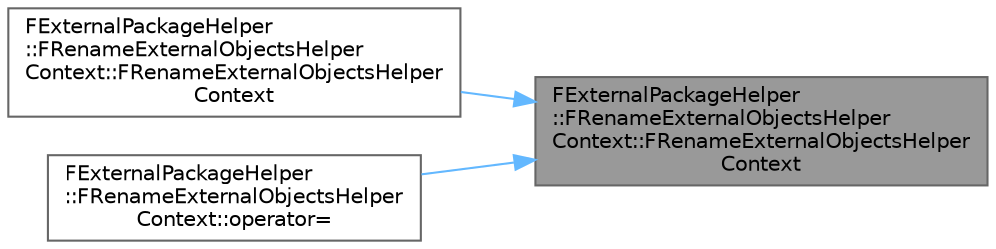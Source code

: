 digraph "FExternalPackageHelper::FRenameExternalObjectsHelperContext::FRenameExternalObjectsHelperContext"
{
 // INTERACTIVE_SVG=YES
 // LATEX_PDF_SIZE
  bgcolor="transparent";
  edge [fontname=Helvetica,fontsize=10,labelfontname=Helvetica,labelfontsize=10];
  node [fontname=Helvetica,fontsize=10,shape=box,height=0.2,width=0.4];
  rankdir="RL";
  Node1 [id="Node000001",label="FExternalPackageHelper\l::FRenameExternalObjectsHelper\lContext::FRenameExternalObjectsHelper\lContext",height=0.2,width=0.4,color="gray40", fillcolor="grey60", style="filled", fontcolor="black",tooltip=" "];
  Node1 -> Node2 [id="edge1_Node000001_Node000002",dir="back",color="steelblue1",style="solid",tooltip=" "];
  Node2 [id="Node000002",label="FExternalPackageHelper\l::FRenameExternalObjectsHelper\lContext::FRenameExternalObjectsHelper\lContext",height=0.2,width=0.4,color="grey40", fillcolor="white", style="filled",URL="$d7/ded/classFExternalPackageHelper_1_1FRenameExternalObjectsHelperContext.html#ad2d62ddf40b67401878e4bfff460e5f6",tooltip=" "];
  Node1 -> Node3 [id="edge2_Node000001_Node000003",dir="back",color="steelblue1",style="solid",tooltip=" "];
  Node3 [id="Node000003",label="FExternalPackageHelper\l::FRenameExternalObjectsHelper\lContext::operator=",height=0.2,width=0.4,color="grey40", fillcolor="white", style="filled",URL="$d7/ded/classFExternalPackageHelper_1_1FRenameExternalObjectsHelperContext.html#a940915463fc76dc14918a53a77bb1209",tooltip=" "];
}
